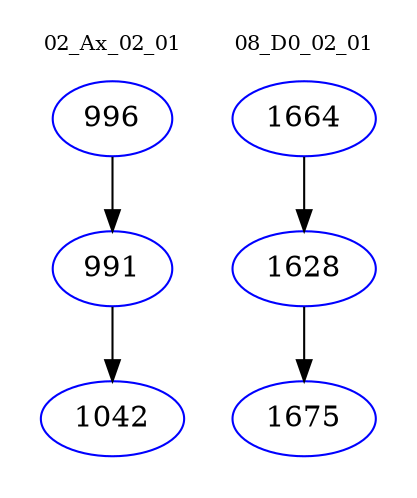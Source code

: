 digraph{
subgraph cluster_0 {
color = white
label = "02_Ax_02_01";
fontsize=10;
T0_996 [label="996", color="blue"]
T0_996 -> T0_991 [color="black"]
T0_991 [label="991", color="blue"]
T0_991 -> T0_1042 [color="black"]
T0_1042 [label="1042", color="blue"]
}
subgraph cluster_1 {
color = white
label = "08_D0_02_01";
fontsize=10;
T1_1664 [label="1664", color="blue"]
T1_1664 -> T1_1628 [color="black"]
T1_1628 [label="1628", color="blue"]
T1_1628 -> T1_1675 [color="black"]
T1_1675 [label="1675", color="blue"]
}
}

